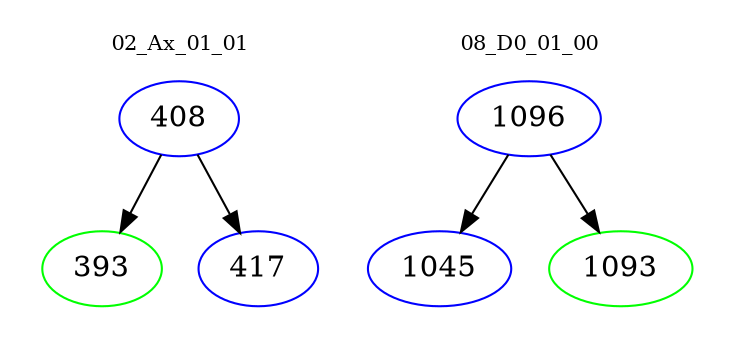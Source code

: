 digraph{
subgraph cluster_0 {
color = white
label = "02_Ax_01_01";
fontsize=10;
T0_408 [label="408", color="blue"]
T0_408 -> T0_393 [color="black"]
T0_393 [label="393", color="green"]
T0_408 -> T0_417 [color="black"]
T0_417 [label="417", color="blue"]
}
subgraph cluster_1 {
color = white
label = "08_D0_01_00";
fontsize=10;
T1_1096 [label="1096", color="blue"]
T1_1096 -> T1_1045 [color="black"]
T1_1045 [label="1045", color="blue"]
T1_1096 -> T1_1093 [color="black"]
T1_1093 [label="1093", color="green"]
}
}
